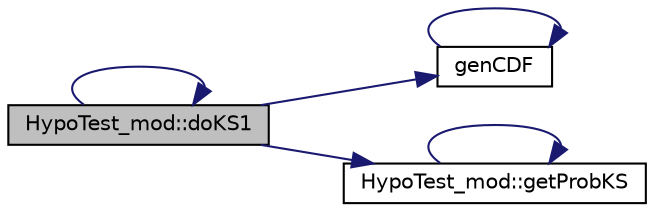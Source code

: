 digraph "HypoTest_mod::doKS1"
{
 // LATEX_PDF_SIZE
  edge [fontname="Helvetica",fontsize="10",labelfontname="Helvetica",labelfontsize="10"];
  node [fontname="Helvetica",fontsize="10",shape=record];
  rankdir="LR";
  Node1 [label="HypoTest_mod::doKS1",height=0.2,width=0.4,color="black", fillcolor="grey75", style="filled", fontcolor="black",tooltip="Return the one-sample Kolmogorov–Smirnov (KS) test results for the null hypothesis that the data in v..."];
  Node1 -> Node1 [color="midnightblue",fontsize="10",style="solid",fontname="Helvetica"];
  Node1 -> Node2 [color="midnightblue",fontsize="10",style="solid",fontname="Helvetica"];
  Node2 [label="genCDF",height=0.2,width=0.4,color="black", fillcolor="white", style="filled",URL="$Test__HypoTest__mod_8f90.html#ac52f65050eca011f07497b7f1a17789c",tooltip=" "];
  Node2 -> Node2 [color="midnightblue",fontsize="10",style="solid",fontname="Helvetica"];
  Node1 -> Node3 [color="midnightblue",fontsize="10",style="solid",fontname="Helvetica"];
  Node3 [label="HypoTest_mod::getProbKS",height=0.2,width=0.4,color="black", fillcolor="white", style="filled",URL="$namespaceHypoTest__mod.html#ab5f30f617da1bafdfd133cb39349815e",tooltip="Return the Kolmogorov–Smirnov (KS) probability."];
  Node3 -> Node3 [color="midnightblue",fontsize="10",style="solid",fontname="Helvetica"];
}
